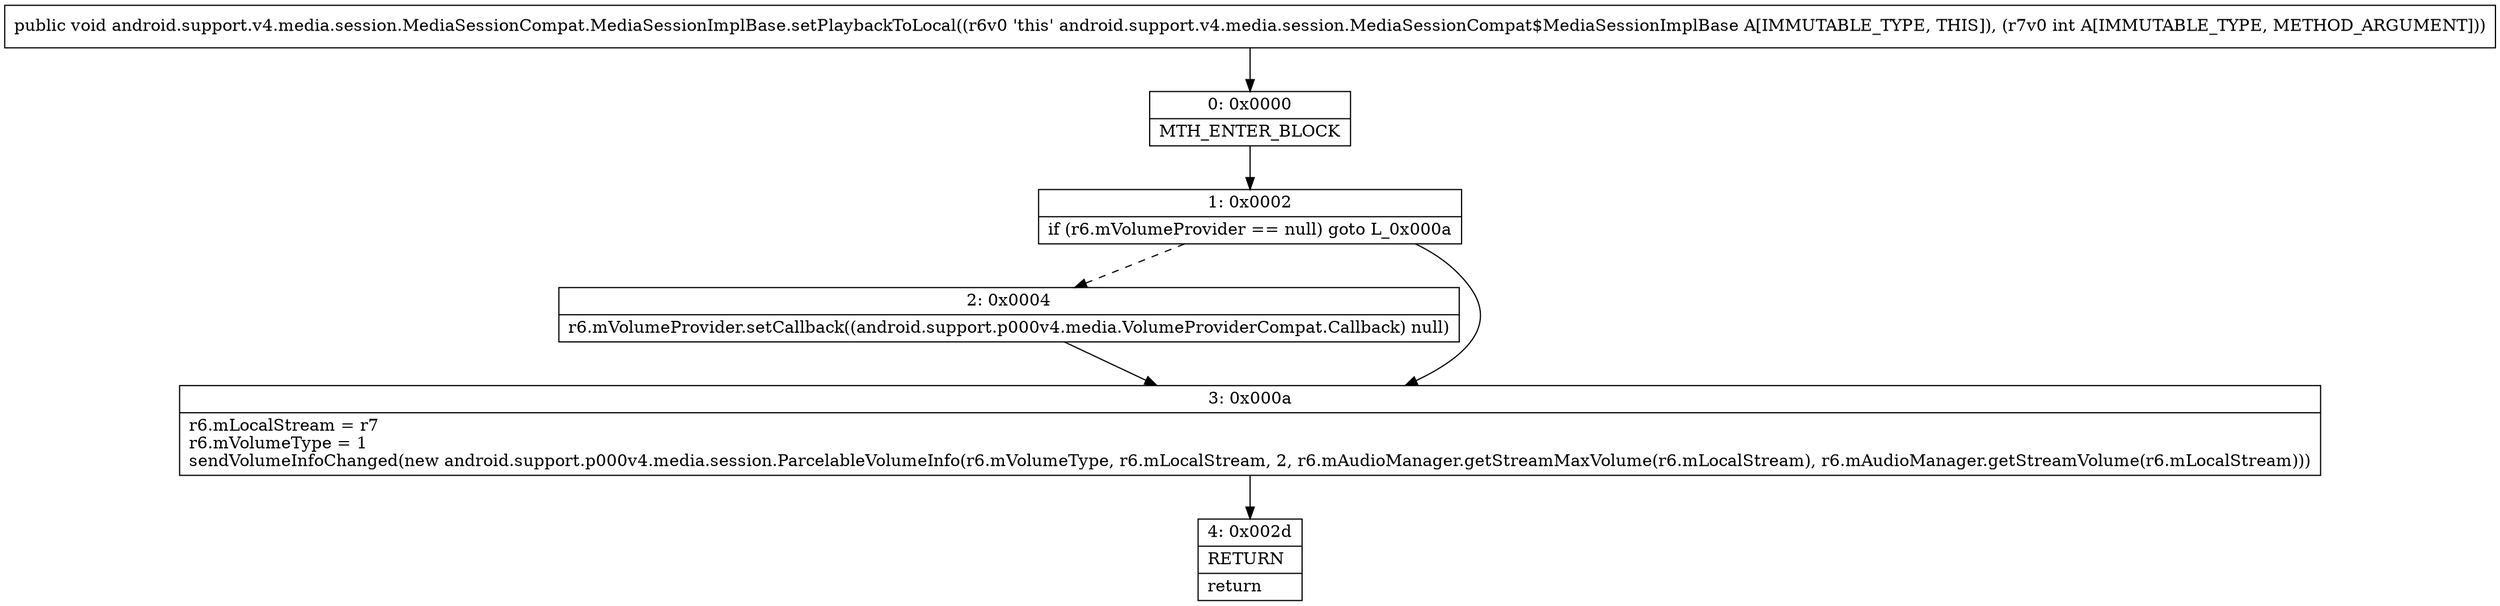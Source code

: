 digraph "CFG forandroid.support.v4.media.session.MediaSessionCompat.MediaSessionImplBase.setPlaybackToLocal(I)V" {
Node_0 [shape=record,label="{0\:\ 0x0000|MTH_ENTER_BLOCK\l}"];
Node_1 [shape=record,label="{1\:\ 0x0002|if (r6.mVolumeProvider == null) goto L_0x000a\l}"];
Node_2 [shape=record,label="{2\:\ 0x0004|r6.mVolumeProvider.setCallback((android.support.p000v4.media.VolumeProviderCompat.Callback) null)\l}"];
Node_3 [shape=record,label="{3\:\ 0x000a|r6.mLocalStream = r7\lr6.mVolumeType = 1\lsendVolumeInfoChanged(new android.support.p000v4.media.session.ParcelableVolumeInfo(r6.mVolumeType, r6.mLocalStream, 2, r6.mAudioManager.getStreamMaxVolume(r6.mLocalStream), r6.mAudioManager.getStreamVolume(r6.mLocalStream)))\l}"];
Node_4 [shape=record,label="{4\:\ 0x002d|RETURN\l|return\l}"];
MethodNode[shape=record,label="{public void android.support.v4.media.session.MediaSessionCompat.MediaSessionImplBase.setPlaybackToLocal((r6v0 'this' android.support.v4.media.session.MediaSessionCompat$MediaSessionImplBase A[IMMUTABLE_TYPE, THIS]), (r7v0 int A[IMMUTABLE_TYPE, METHOD_ARGUMENT])) }"];
MethodNode -> Node_0;
Node_0 -> Node_1;
Node_1 -> Node_2[style=dashed];
Node_1 -> Node_3;
Node_2 -> Node_3;
Node_3 -> Node_4;
}

